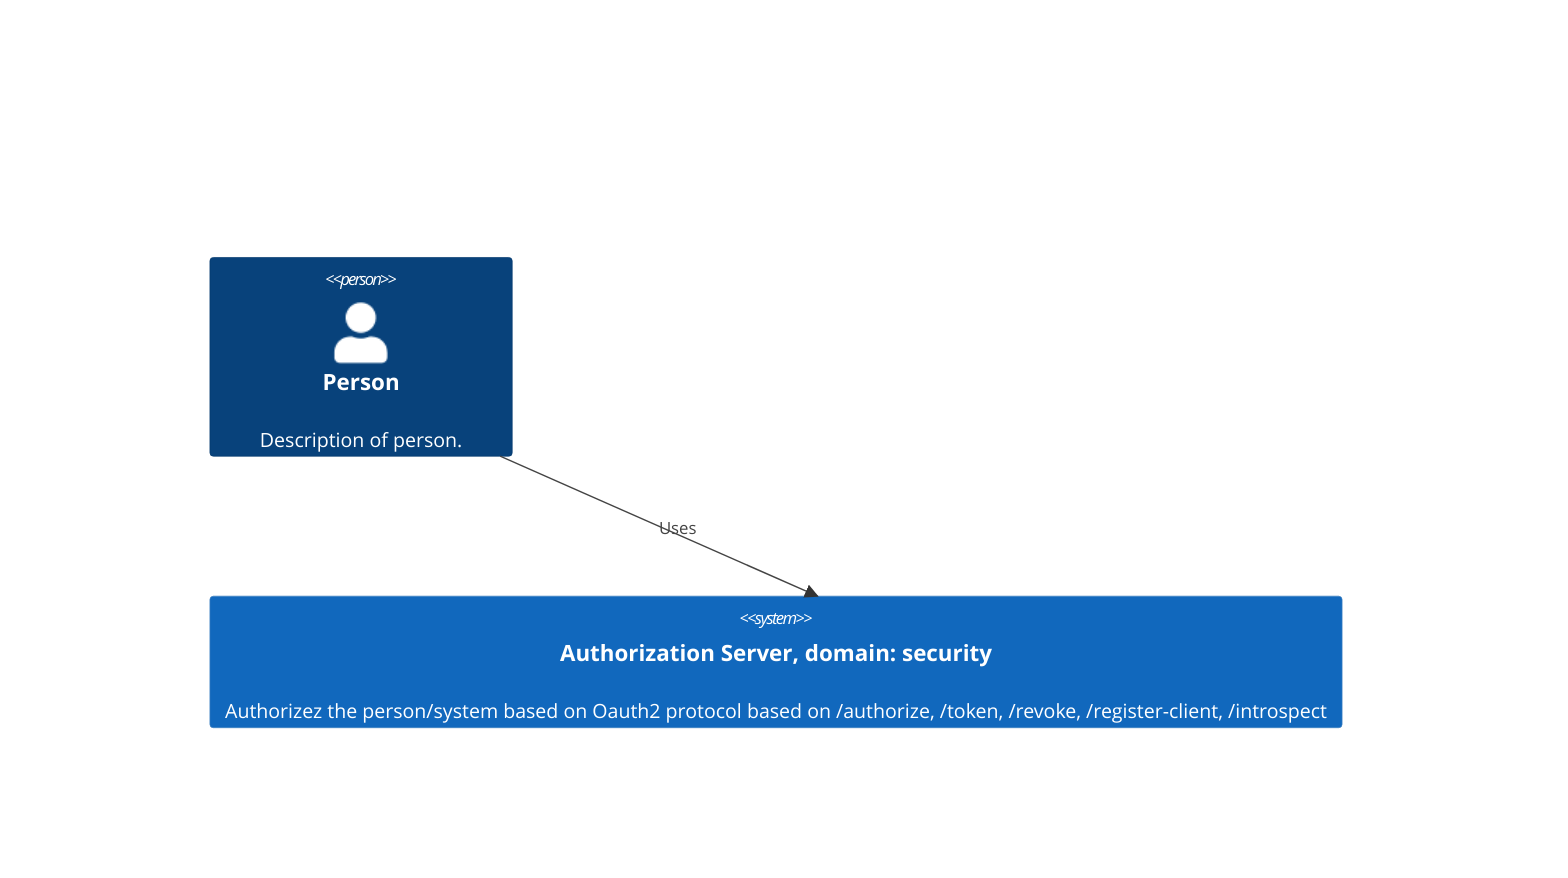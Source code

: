C4Context
  Person(person, "Person", "Description of person.")
  System(authorizationServer, "Authorization Server, domain: security", "Authorizez the person/system based on Oauth2 protocol based on /authorize, /token, /revoke, /register-client, /introspect")
  Rel(person, authorizationServer, "Uses")